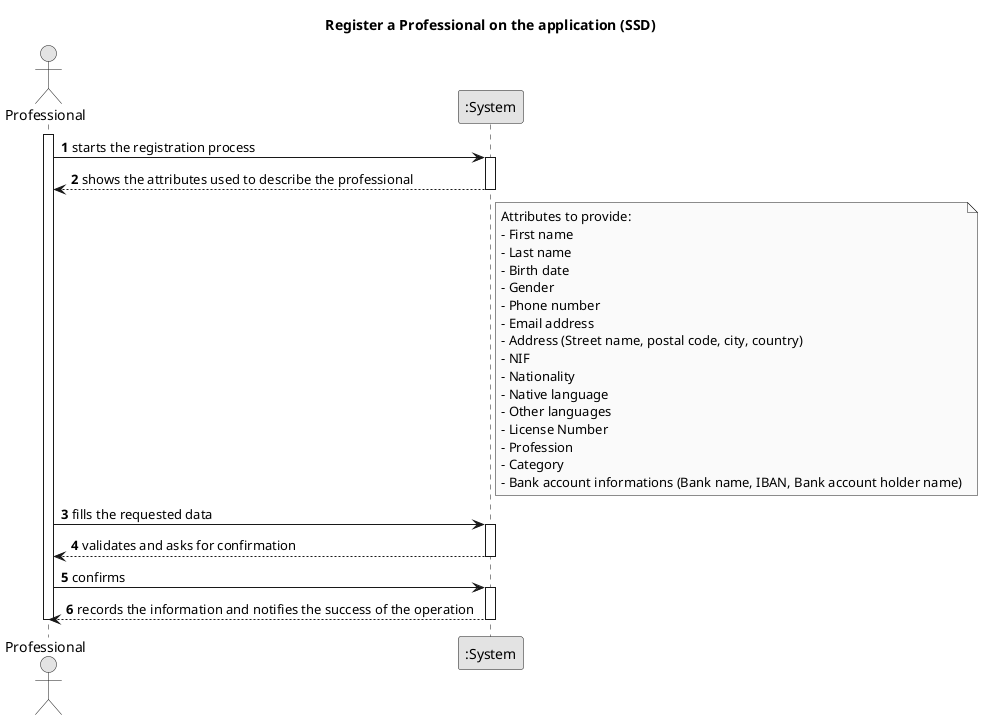 @startuml
'https://plantuml.com/sequence-diagram

skinparam monochrome true
skinparam packageStyle rectangle
skinparam shadowing false

title Register a Professional on the application (SSD)

autonumber

actor Professional
participant ":System" as System

activate Professional
    Professional -> System : starts the registration process
    activate System
        System --> Professional : shows the attributes used to describe the professional
        note right of System
                             Attributes to provide:
                             - First name
                             - Last name
                             - Birth date
                             - Gender
                             - Phone number
                             - Email address
                             - Address (Street name, postal code, city, country)
                             - NIF
                             - Nationality
                             - Native language
                             - Other languages
                             - License Number
                             - Profession
                             - Category
                             - Bank account informations (Bank name, IBAN, Bank account holder name)
        end note
    deactivate System

    Professional -> System : fills the requested data
    activate System
        System --> Professional : validates and asks for confirmation
    deactivate System

    Professional -> System : confirms
    activate System
        System --> Professional : records the information and notifies the success of the operation
    deactivate System
deactivate Professional
@enduml
